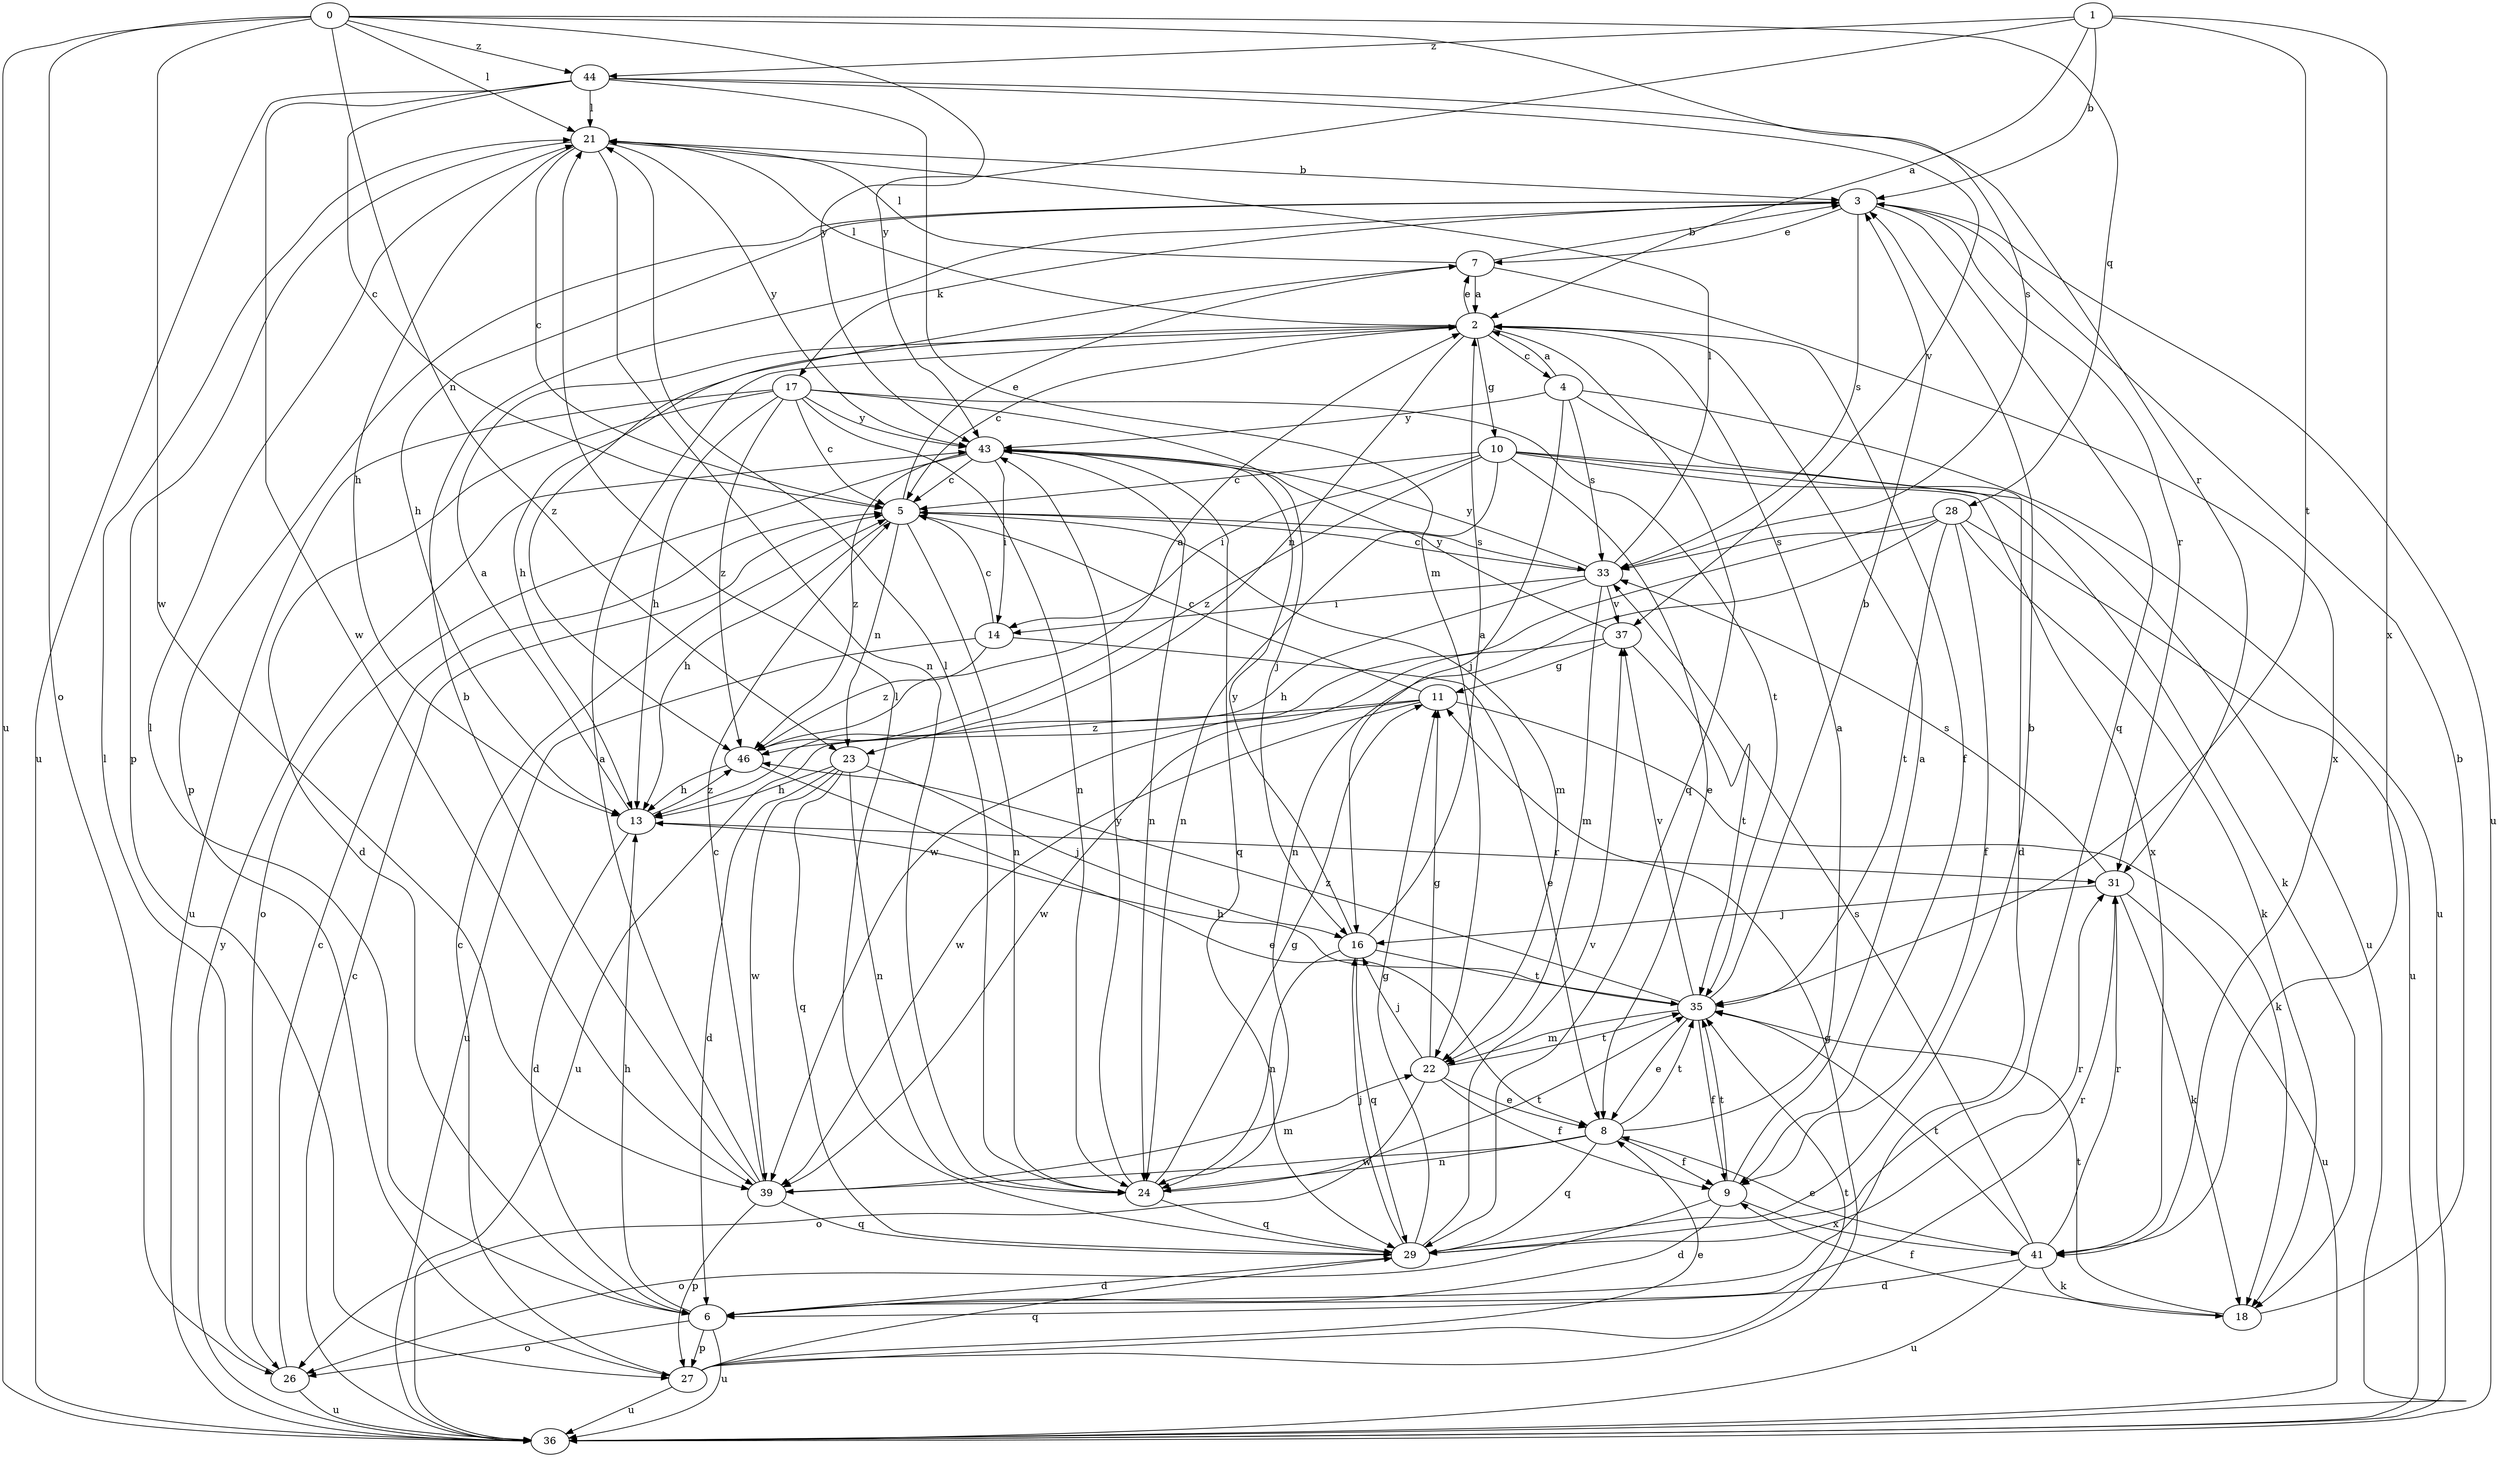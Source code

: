 strict digraph  {
0;
1;
2;
3;
4;
5;
6;
7;
8;
9;
10;
11;
13;
14;
16;
17;
18;
21;
22;
23;
24;
26;
27;
28;
29;
31;
33;
35;
36;
37;
39;
41;
43;
44;
46;
0 -> 21  [label=l];
0 -> 23  [label=n];
0 -> 26  [label=o];
0 -> 28  [label=q];
0 -> 33  [label=s];
0 -> 36  [label=u];
0 -> 39  [label=w];
0 -> 43  [label=y];
0 -> 44  [label=z];
1 -> 2  [label=a];
1 -> 3  [label=b];
1 -> 35  [label=t];
1 -> 41  [label=x];
1 -> 43  [label=y];
1 -> 44  [label=z];
2 -> 4  [label=c];
2 -> 5  [label=c];
2 -> 7  [label=e];
2 -> 9  [label=f];
2 -> 10  [label=g];
2 -> 13  [label=h];
2 -> 21  [label=l];
2 -> 23  [label=n];
2 -> 29  [label=q];
3 -> 7  [label=e];
3 -> 13  [label=h];
3 -> 17  [label=k];
3 -> 27  [label=p];
3 -> 29  [label=q];
3 -> 31  [label=r];
3 -> 33  [label=s];
3 -> 36  [label=u];
4 -> 2  [label=a];
4 -> 6  [label=d];
4 -> 16  [label=j];
4 -> 33  [label=s];
4 -> 36  [label=u];
4 -> 43  [label=y];
5 -> 7  [label=e];
5 -> 13  [label=h];
5 -> 22  [label=m];
5 -> 23  [label=n];
5 -> 24  [label=n];
5 -> 33  [label=s];
6 -> 13  [label=h];
6 -> 21  [label=l];
6 -> 26  [label=o];
6 -> 27  [label=p];
6 -> 31  [label=r];
6 -> 36  [label=u];
7 -> 2  [label=a];
7 -> 3  [label=b];
7 -> 21  [label=l];
7 -> 41  [label=x];
7 -> 46  [label=z];
8 -> 2  [label=a];
8 -> 9  [label=f];
8 -> 24  [label=n];
8 -> 29  [label=q];
8 -> 35  [label=t];
8 -> 39  [label=w];
9 -> 2  [label=a];
9 -> 6  [label=d];
9 -> 26  [label=o];
9 -> 35  [label=t];
9 -> 41  [label=x];
10 -> 5  [label=c];
10 -> 8  [label=e];
10 -> 14  [label=i];
10 -> 18  [label=k];
10 -> 24  [label=n];
10 -> 36  [label=u];
10 -> 41  [label=x];
10 -> 46  [label=z];
11 -> 5  [label=c];
11 -> 18  [label=k];
11 -> 36  [label=u];
11 -> 39  [label=w];
11 -> 46  [label=z];
13 -> 2  [label=a];
13 -> 6  [label=d];
13 -> 31  [label=r];
13 -> 46  [label=z];
14 -> 5  [label=c];
14 -> 8  [label=e];
14 -> 36  [label=u];
14 -> 46  [label=z];
16 -> 2  [label=a];
16 -> 24  [label=n];
16 -> 29  [label=q];
16 -> 35  [label=t];
16 -> 43  [label=y];
17 -> 5  [label=c];
17 -> 6  [label=d];
17 -> 13  [label=h];
17 -> 16  [label=j];
17 -> 24  [label=n];
17 -> 35  [label=t];
17 -> 36  [label=u];
17 -> 43  [label=y];
17 -> 46  [label=z];
18 -> 3  [label=b];
18 -> 9  [label=f];
18 -> 35  [label=t];
21 -> 3  [label=b];
21 -> 5  [label=c];
21 -> 13  [label=h];
21 -> 24  [label=n];
21 -> 27  [label=p];
21 -> 43  [label=y];
22 -> 8  [label=e];
22 -> 9  [label=f];
22 -> 11  [label=g];
22 -> 16  [label=j];
22 -> 26  [label=o];
22 -> 35  [label=t];
23 -> 6  [label=d];
23 -> 13  [label=h];
23 -> 16  [label=j];
23 -> 24  [label=n];
23 -> 29  [label=q];
23 -> 39  [label=w];
24 -> 11  [label=g];
24 -> 21  [label=l];
24 -> 29  [label=q];
24 -> 35  [label=t];
24 -> 43  [label=y];
26 -> 5  [label=c];
26 -> 21  [label=l];
26 -> 36  [label=u];
27 -> 5  [label=c];
27 -> 8  [label=e];
27 -> 11  [label=g];
27 -> 29  [label=q];
27 -> 35  [label=t];
27 -> 36  [label=u];
28 -> 9  [label=f];
28 -> 18  [label=k];
28 -> 24  [label=n];
28 -> 33  [label=s];
28 -> 35  [label=t];
28 -> 36  [label=u];
28 -> 39  [label=w];
29 -> 3  [label=b];
29 -> 6  [label=d];
29 -> 11  [label=g];
29 -> 16  [label=j];
29 -> 21  [label=l];
29 -> 31  [label=r];
29 -> 37  [label=v];
31 -> 16  [label=j];
31 -> 18  [label=k];
31 -> 33  [label=s];
31 -> 36  [label=u];
33 -> 5  [label=c];
33 -> 13  [label=h];
33 -> 14  [label=i];
33 -> 21  [label=l];
33 -> 22  [label=m];
33 -> 37  [label=v];
33 -> 43  [label=y];
35 -> 3  [label=b];
35 -> 8  [label=e];
35 -> 9  [label=f];
35 -> 13  [label=h];
35 -> 22  [label=m];
35 -> 37  [label=v];
35 -> 46  [label=z];
36 -> 5  [label=c];
36 -> 43  [label=y];
37 -> 11  [label=g];
37 -> 35  [label=t];
37 -> 39  [label=w];
37 -> 43  [label=y];
39 -> 2  [label=a];
39 -> 3  [label=b];
39 -> 5  [label=c];
39 -> 22  [label=m];
39 -> 27  [label=p];
39 -> 29  [label=q];
41 -> 6  [label=d];
41 -> 8  [label=e];
41 -> 18  [label=k];
41 -> 31  [label=r];
41 -> 33  [label=s];
41 -> 35  [label=t];
41 -> 36  [label=u];
43 -> 5  [label=c];
43 -> 14  [label=i];
43 -> 24  [label=n];
43 -> 26  [label=o];
43 -> 29  [label=q];
43 -> 46  [label=z];
44 -> 5  [label=c];
44 -> 21  [label=l];
44 -> 22  [label=m];
44 -> 31  [label=r];
44 -> 36  [label=u];
44 -> 37  [label=v];
44 -> 39  [label=w];
46 -> 2  [label=a];
46 -> 8  [label=e];
46 -> 13  [label=h];
}

